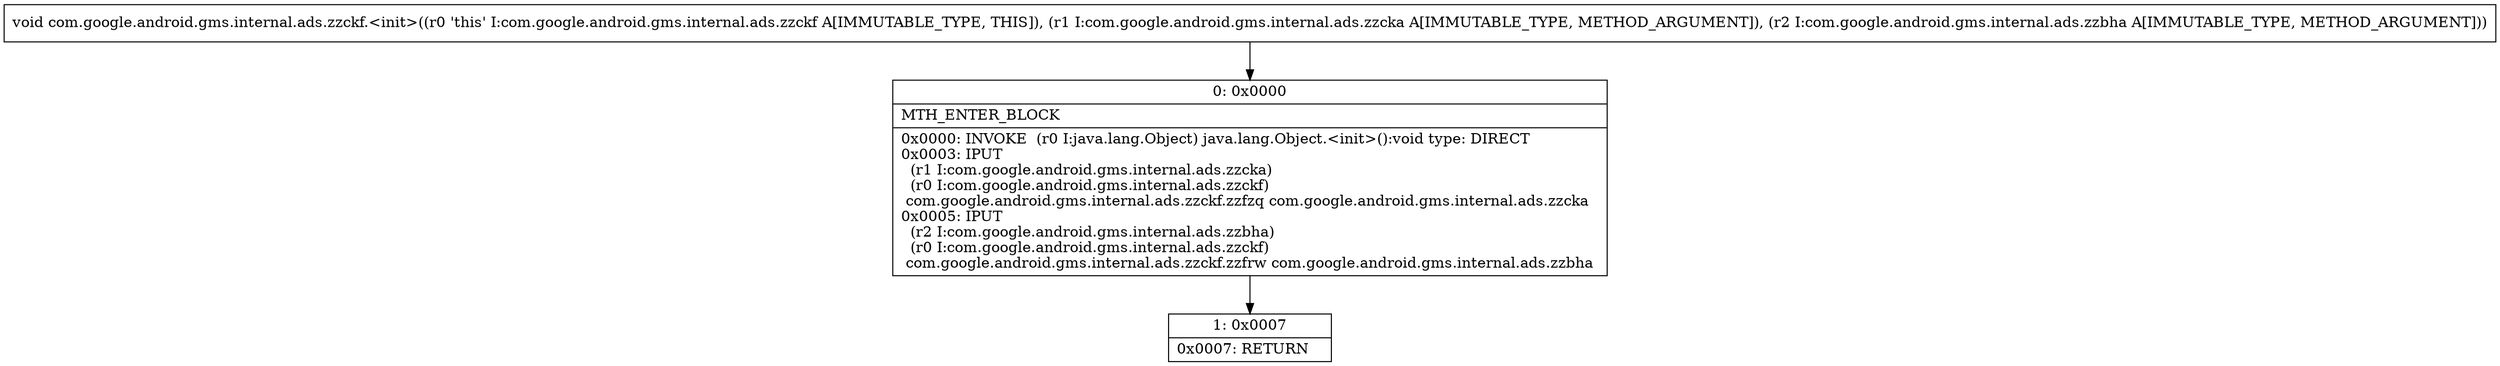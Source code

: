 digraph "CFG forcom.google.android.gms.internal.ads.zzckf.\<init\>(Lcom\/google\/android\/gms\/internal\/ads\/zzcka;Lcom\/google\/android\/gms\/internal\/ads\/zzbha;)V" {
Node_0 [shape=record,label="{0\:\ 0x0000|MTH_ENTER_BLOCK\l|0x0000: INVOKE  (r0 I:java.lang.Object) java.lang.Object.\<init\>():void type: DIRECT \l0x0003: IPUT  \l  (r1 I:com.google.android.gms.internal.ads.zzcka)\l  (r0 I:com.google.android.gms.internal.ads.zzckf)\l com.google.android.gms.internal.ads.zzckf.zzfzq com.google.android.gms.internal.ads.zzcka \l0x0005: IPUT  \l  (r2 I:com.google.android.gms.internal.ads.zzbha)\l  (r0 I:com.google.android.gms.internal.ads.zzckf)\l com.google.android.gms.internal.ads.zzckf.zzfrw com.google.android.gms.internal.ads.zzbha \l}"];
Node_1 [shape=record,label="{1\:\ 0x0007|0x0007: RETURN   \l}"];
MethodNode[shape=record,label="{void com.google.android.gms.internal.ads.zzckf.\<init\>((r0 'this' I:com.google.android.gms.internal.ads.zzckf A[IMMUTABLE_TYPE, THIS]), (r1 I:com.google.android.gms.internal.ads.zzcka A[IMMUTABLE_TYPE, METHOD_ARGUMENT]), (r2 I:com.google.android.gms.internal.ads.zzbha A[IMMUTABLE_TYPE, METHOD_ARGUMENT])) }"];
MethodNode -> Node_0;
Node_0 -> Node_1;
}

